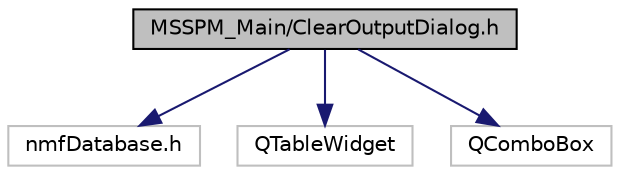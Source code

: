 digraph "MSSPM_Main/ClearOutputDialog.h"
{
 // LATEX_PDF_SIZE
  edge [fontname="Helvetica",fontsize="10",labelfontname="Helvetica",labelfontsize="10"];
  node [fontname="Helvetica",fontsize="10",shape=record];
  Node1 [label="MSSPM_Main/ClearOutputDialog.h",height=0.2,width=0.4,color="black", fillcolor="grey75", style="filled", fontcolor="black",tooltip="GUI definition for the Algorithm-Specific ClearOutputDialog widget."];
  Node1 -> Node2 [color="midnightblue",fontsize="10",style="solid",fontname="Helvetica"];
  Node2 [label="nmfDatabase.h",height=0.2,width=0.4,color="grey75", fillcolor="white", style="filled",tooltip=" "];
  Node1 -> Node3 [color="midnightblue",fontsize="10",style="solid",fontname="Helvetica"];
  Node3 [label="QTableWidget",height=0.2,width=0.4,color="grey75", fillcolor="white", style="filled",tooltip=" "];
  Node1 -> Node4 [color="midnightblue",fontsize="10",style="solid",fontname="Helvetica"];
  Node4 [label="QComboBox",height=0.2,width=0.4,color="grey75", fillcolor="white", style="filled",tooltip=" "];
}
